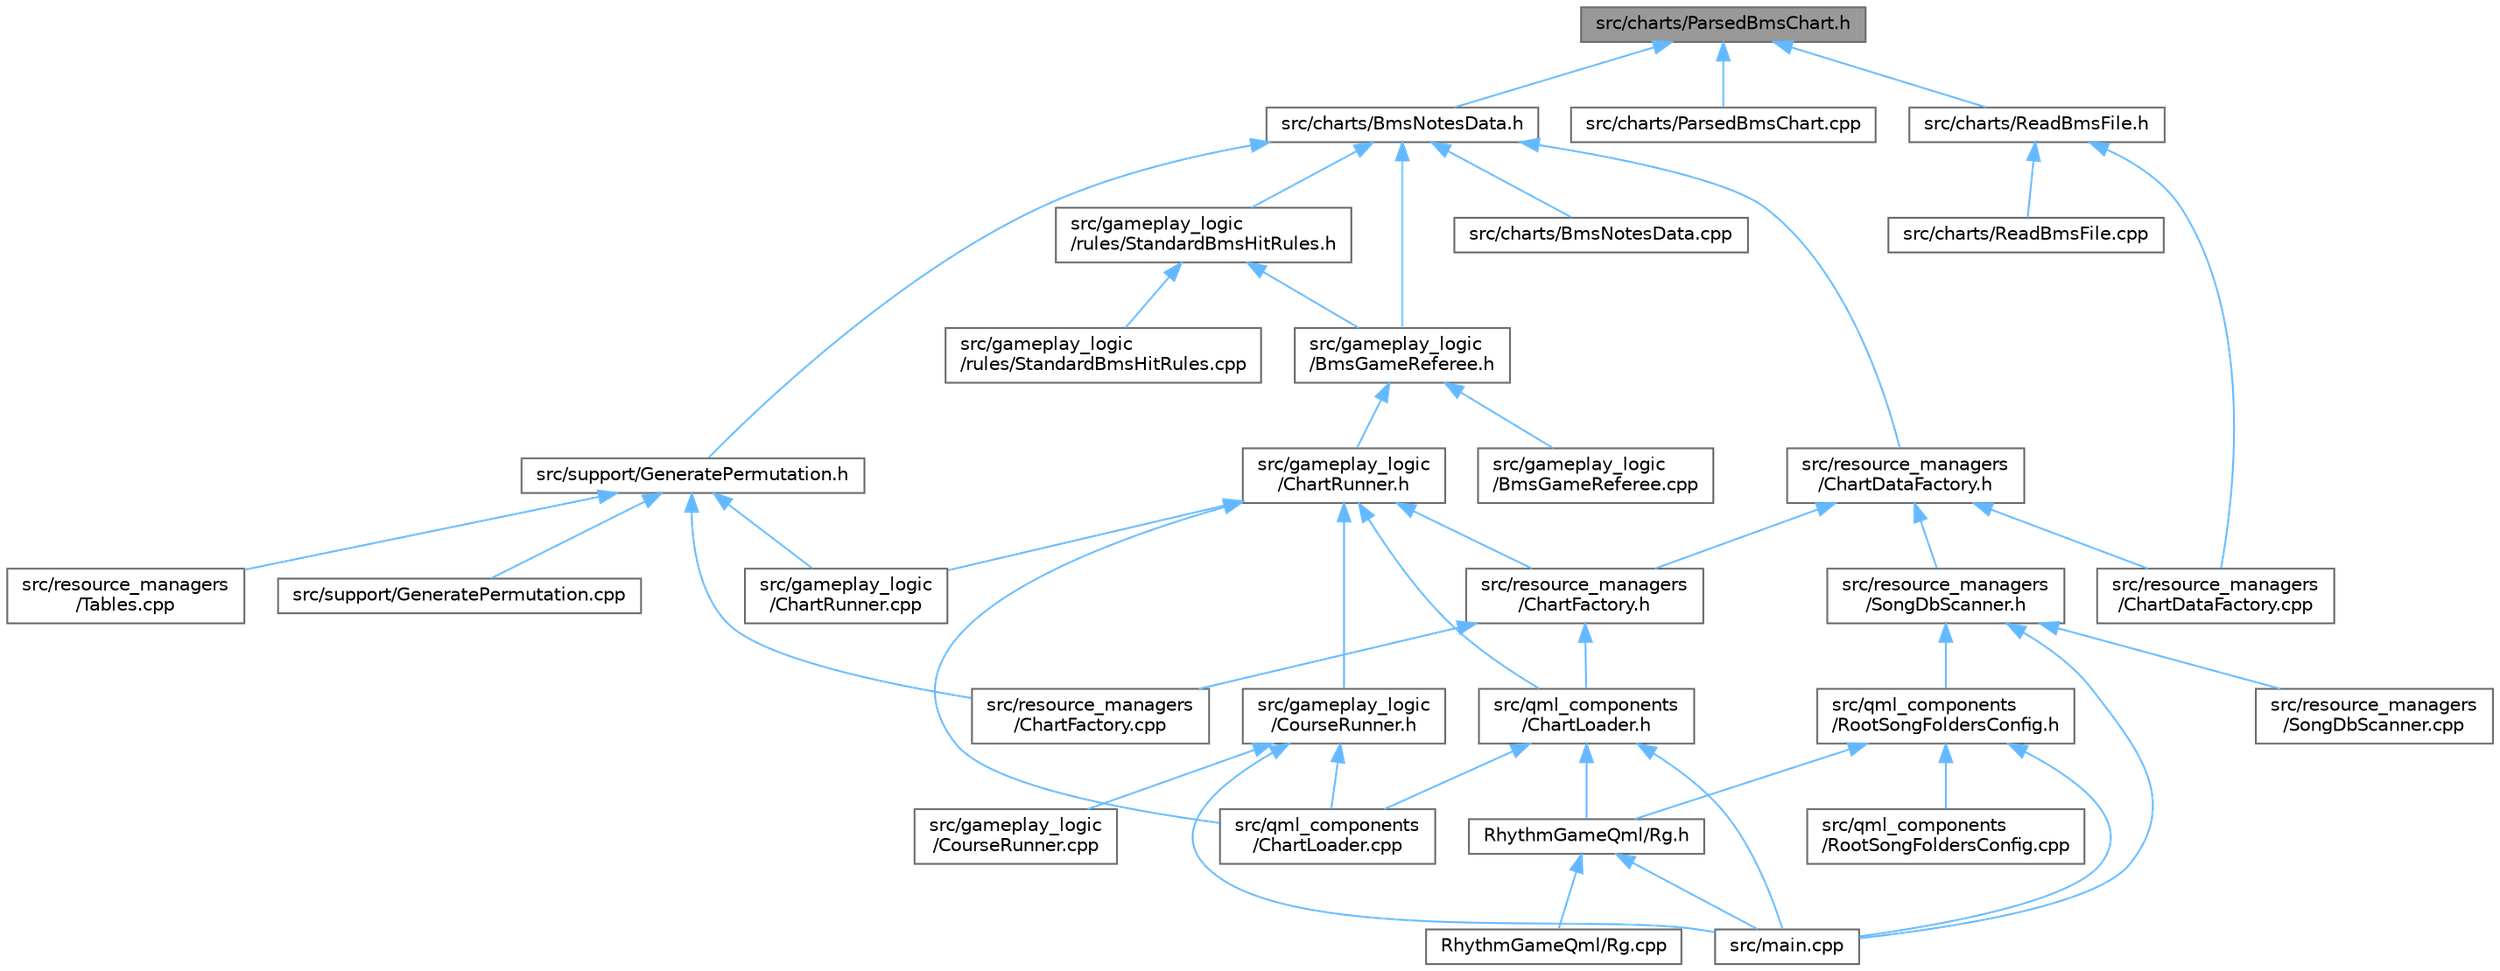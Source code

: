 digraph "src/charts/ParsedBmsChart.h"
{
 // LATEX_PDF_SIZE
  bgcolor="transparent";
  edge [fontname=Helvetica,fontsize=10,labelfontname=Helvetica,labelfontsize=10];
  node [fontname=Helvetica,fontsize=10,shape=box,height=0.2,width=0.4];
  Node1 [id="Node000001",label="src/charts/ParsedBmsChart.h",height=0.2,width=0.4,color="gray40", fillcolor="grey60", style="filled", fontcolor="black",tooltip=" "];
  Node1 -> Node2 [id="edge1_Node000001_Node000002",dir="back",color="steelblue1",style="solid",tooltip=" "];
  Node2 [id="Node000002",label="src/charts/BmsNotesData.h",height=0.2,width=0.4,color="grey40", fillcolor="white", style="filled",URL="$BmsNotesData_8h.html",tooltip=" "];
  Node2 -> Node3 [id="edge2_Node000002_Node000003",dir="back",color="steelblue1",style="solid",tooltip=" "];
  Node3 [id="Node000003",label="src/charts/BmsNotesData.cpp",height=0.2,width=0.4,color="grey40", fillcolor="white", style="filled",URL="$BmsNotesData_8cpp.html",tooltip=" "];
  Node2 -> Node4 [id="edge3_Node000002_Node000004",dir="back",color="steelblue1",style="solid",tooltip=" "];
  Node4 [id="Node000004",label="src/gameplay_logic\l/BmsGameReferee.h",height=0.2,width=0.4,color="grey40", fillcolor="white", style="filled",URL="$BmsGameReferee_8h.html",tooltip=" "];
  Node4 -> Node5 [id="edge4_Node000004_Node000005",dir="back",color="steelblue1",style="solid",tooltip=" "];
  Node5 [id="Node000005",label="src/gameplay_logic\l/BmsGameReferee.cpp",height=0.2,width=0.4,color="grey40", fillcolor="white", style="filled",URL="$BmsGameReferee_8cpp.html",tooltip=" "];
  Node4 -> Node6 [id="edge5_Node000004_Node000006",dir="back",color="steelblue1",style="solid",tooltip=" "];
  Node6 [id="Node000006",label="src/gameplay_logic\l/ChartRunner.h",height=0.2,width=0.4,color="grey40", fillcolor="white", style="filled",URL="$ChartRunner_8h.html",tooltip=" "];
  Node6 -> Node7 [id="edge6_Node000006_Node000007",dir="back",color="steelblue1",style="solid",tooltip=" "];
  Node7 [id="Node000007",label="src/gameplay_logic\l/ChartRunner.cpp",height=0.2,width=0.4,color="grey40", fillcolor="white", style="filled",URL="$ChartRunner_8cpp.html",tooltip=" "];
  Node6 -> Node8 [id="edge7_Node000006_Node000008",dir="back",color="steelblue1",style="solid",tooltip=" "];
  Node8 [id="Node000008",label="src/gameplay_logic\l/CourseRunner.h",height=0.2,width=0.4,color="grey40", fillcolor="white", style="filled",URL="$CourseRunner_8h.html",tooltip=" "];
  Node8 -> Node9 [id="edge8_Node000008_Node000009",dir="back",color="steelblue1",style="solid",tooltip=" "];
  Node9 [id="Node000009",label="src/gameplay_logic\l/CourseRunner.cpp",height=0.2,width=0.4,color="grey40", fillcolor="white", style="filled",URL="$CourseRunner_8cpp.html",tooltip=" "];
  Node8 -> Node10 [id="edge9_Node000008_Node000010",dir="back",color="steelblue1",style="solid",tooltip=" "];
  Node10 [id="Node000010",label="src/main.cpp",height=0.2,width=0.4,color="grey40", fillcolor="white", style="filled",URL="$main_8cpp.html",tooltip=" "];
  Node8 -> Node11 [id="edge10_Node000008_Node000011",dir="back",color="steelblue1",style="solid",tooltip=" "];
  Node11 [id="Node000011",label="src/qml_components\l/ChartLoader.cpp",height=0.2,width=0.4,color="grey40", fillcolor="white", style="filled",URL="$ChartLoader_8cpp.html",tooltip=" "];
  Node6 -> Node11 [id="edge11_Node000006_Node000011",dir="back",color="steelblue1",style="solid",tooltip=" "];
  Node6 -> Node12 [id="edge12_Node000006_Node000012",dir="back",color="steelblue1",style="solid",tooltip=" "];
  Node12 [id="Node000012",label="src/qml_components\l/ChartLoader.h",height=0.2,width=0.4,color="grey40", fillcolor="white", style="filled",URL="$ChartLoader_8h.html",tooltip=" "];
  Node12 -> Node13 [id="edge13_Node000012_Node000013",dir="back",color="steelblue1",style="solid",tooltip=" "];
  Node13 [id="Node000013",label="RhythmGameQml/Rg.h",height=0.2,width=0.4,color="grey40", fillcolor="white", style="filled",URL="$Rg_8h.html",tooltip=" "];
  Node13 -> Node14 [id="edge14_Node000013_Node000014",dir="back",color="steelblue1",style="solid",tooltip=" "];
  Node14 [id="Node000014",label="RhythmGameQml/Rg.cpp",height=0.2,width=0.4,color="grey40", fillcolor="white", style="filled",URL="$Rg_8cpp.html",tooltip=" "];
  Node13 -> Node10 [id="edge15_Node000013_Node000010",dir="back",color="steelblue1",style="solid",tooltip=" "];
  Node12 -> Node10 [id="edge16_Node000012_Node000010",dir="back",color="steelblue1",style="solid",tooltip=" "];
  Node12 -> Node11 [id="edge17_Node000012_Node000011",dir="back",color="steelblue1",style="solid",tooltip=" "];
  Node6 -> Node15 [id="edge18_Node000006_Node000015",dir="back",color="steelblue1",style="solid",tooltip=" "];
  Node15 [id="Node000015",label="src/resource_managers\l/ChartFactory.h",height=0.2,width=0.4,color="grey40", fillcolor="white", style="filled",URL="$ChartFactory_8h.html",tooltip=" "];
  Node15 -> Node12 [id="edge19_Node000015_Node000012",dir="back",color="steelblue1",style="solid",tooltip=" "];
  Node15 -> Node16 [id="edge20_Node000015_Node000016",dir="back",color="steelblue1",style="solid",tooltip=" "];
  Node16 [id="Node000016",label="src/resource_managers\l/ChartFactory.cpp",height=0.2,width=0.4,color="grey40", fillcolor="white", style="filled",URL="$ChartFactory_8cpp.html",tooltip=" "];
  Node2 -> Node17 [id="edge21_Node000002_Node000017",dir="back",color="steelblue1",style="solid",tooltip=" "];
  Node17 [id="Node000017",label="src/gameplay_logic\l/rules/StandardBmsHitRules.h",height=0.2,width=0.4,color="grey40", fillcolor="white", style="filled",URL="$StandardBmsHitRules_8h.html",tooltip=" "];
  Node17 -> Node4 [id="edge22_Node000017_Node000004",dir="back",color="steelblue1",style="solid",tooltip=" "];
  Node17 -> Node18 [id="edge23_Node000017_Node000018",dir="back",color="steelblue1",style="solid",tooltip=" "];
  Node18 [id="Node000018",label="src/gameplay_logic\l/rules/StandardBmsHitRules.cpp",height=0.2,width=0.4,color="grey40", fillcolor="white", style="filled",URL="$StandardBmsHitRules_8cpp.html",tooltip=" "];
  Node2 -> Node19 [id="edge24_Node000002_Node000019",dir="back",color="steelblue1",style="solid",tooltip=" "];
  Node19 [id="Node000019",label="src/resource_managers\l/ChartDataFactory.h",height=0.2,width=0.4,color="grey40", fillcolor="white", style="filled",URL="$ChartDataFactory_8h.html",tooltip=" "];
  Node19 -> Node20 [id="edge25_Node000019_Node000020",dir="back",color="steelblue1",style="solid",tooltip=" "];
  Node20 [id="Node000020",label="src/resource_managers\l/ChartDataFactory.cpp",height=0.2,width=0.4,color="grey40", fillcolor="white", style="filled",URL="$ChartDataFactory_8cpp.html",tooltip=" "];
  Node19 -> Node15 [id="edge26_Node000019_Node000015",dir="back",color="steelblue1",style="solid",tooltip=" "];
  Node19 -> Node21 [id="edge27_Node000019_Node000021",dir="back",color="steelblue1",style="solid",tooltip=" "];
  Node21 [id="Node000021",label="src/resource_managers\l/SongDbScanner.h",height=0.2,width=0.4,color="grey40", fillcolor="white", style="filled",URL="$SongDbScanner_8h.html",tooltip=" "];
  Node21 -> Node10 [id="edge28_Node000021_Node000010",dir="back",color="steelblue1",style="solid",tooltip=" "];
  Node21 -> Node22 [id="edge29_Node000021_Node000022",dir="back",color="steelblue1",style="solid",tooltip=" "];
  Node22 [id="Node000022",label="src/qml_components\l/RootSongFoldersConfig.h",height=0.2,width=0.4,color="grey40", fillcolor="white", style="filled",URL="$RootSongFoldersConfig_8h.html",tooltip=" "];
  Node22 -> Node13 [id="edge30_Node000022_Node000013",dir="back",color="steelblue1",style="solid",tooltip=" "];
  Node22 -> Node10 [id="edge31_Node000022_Node000010",dir="back",color="steelblue1",style="solid",tooltip=" "];
  Node22 -> Node23 [id="edge32_Node000022_Node000023",dir="back",color="steelblue1",style="solid",tooltip=" "];
  Node23 [id="Node000023",label="src/qml_components\l/RootSongFoldersConfig.cpp",height=0.2,width=0.4,color="grey40", fillcolor="white", style="filled",URL="$RootSongFoldersConfig_8cpp.html",tooltip=" "];
  Node21 -> Node24 [id="edge33_Node000021_Node000024",dir="back",color="steelblue1",style="solid",tooltip=" "];
  Node24 [id="Node000024",label="src/resource_managers\l/SongDbScanner.cpp",height=0.2,width=0.4,color="grey40", fillcolor="white", style="filled",URL="$SongDbScanner_8cpp.html",tooltip=" "];
  Node2 -> Node25 [id="edge34_Node000002_Node000025",dir="back",color="steelblue1",style="solid",tooltip=" "];
  Node25 [id="Node000025",label="src/support/GeneratePermutation.h",height=0.2,width=0.4,color="grey40", fillcolor="white", style="filled",URL="$GeneratePermutation_8h.html",tooltip=" "];
  Node25 -> Node7 [id="edge35_Node000025_Node000007",dir="back",color="steelblue1",style="solid",tooltip=" "];
  Node25 -> Node16 [id="edge36_Node000025_Node000016",dir="back",color="steelblue1",style="solid",tooltip=" "];
  Node25 -> Node26 [id="edge37_Node000025_Node000026",dir="back",color="steelblue1",style="solid",tooltip=" "];
  Node26 [id="Node000026",label="src/resource_managers\l/Tables.cpp",height=0.2,width=0.4,color="grey40", fillcolor="white", style="filled",URL="$Tables_8cpp.html",tooltip=" "];
  Node25 -> Node27 [id="edge38_Node000025_Node000027",dir="back",color="steelblue1",style="solid",tooltip=" "];
  Node27 [id="Node000027",label="src/support/GeneratePermutation.cpp",height=0.2,width=0.4,color="grey40", fillcolor="white", style="filled",URL="$GeneratePermutation_8cpp.html",tooltip=" "];
  Node1 -> Node28 [id="edge39_Node000001_Node000028",dir="back",color="steelblue1",style="solid",tooltip=" "];
  Node28 [id="Node000028",label="src/charts/ParsedBmsChart.cpp",height=0.2,width=0.4,color="grey40", fillcolor="white", style="filled",URL="$ParsedBmsChart_8cpp.html",tooltip=" "];
  Node1 -> Node29 [id="edge40_Node000001_Node000029",dir="back",color="steelblue1",style="solid",tooltip=" "];
  Node29 [id="Node000029",label="src/charts/ReadBmsFile.h",height=0.2,width=0.4,color="grey40", fillcolor="white", style="filled",URL="$ReadBmsFile_8h.html",tooltip=" "];
  Node29 -> Node30 [id="edge41_Node000029_Node000030",dir="back",color="steelblue1",style="solid",tooltip=" "];
  Node30 [id="Node000030",label="src/charts/ReadBmsFile.cpp",height=0.2,width=0.4,color="grey40", fillcolor="white", style="filled",URL="$ReadBmsFile_8cpp.html",tooltip=" "];
  Node29 -> Node20 [id="edge42_Node000029_Node000020",dir="back",color="steelblue1",style="solid",tooltip=" "];
}
